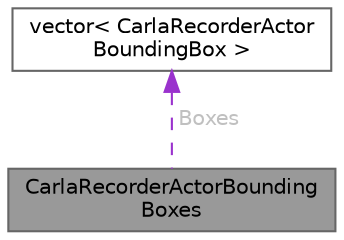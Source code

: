 digraph "CarlaRecorderActorBoundingBoxes"
{
 // INTERACTIVE_SVG=YES
 // LATEX_PDF_SIZE
  bgcolor="transparent";
  edge [fontname=Helvetica,fontsize=10,labelfontname=Helvetica,labelfontsize=10];
  node [fontname=Helvetica,fontsize=10,shape=box,height=0.2,width=0.4];
  Node1 [id="Node000001",label="CarlaRecorderActorBounding\lBoxes",height=0.2,width=0.4,color="gray40", fillcolor="grey60", style="filled", fontcolor="black",tooltip=" "];
  Node2 -> Node1 [id="edge1_Node000001_Node000002",dir="back",color="darkorchid3",style="dashed",tooltip=" ",label=" Boxes",fontcolor="grey" ];
  Node2 [id="Node000002",label="vector\< CarlaRecorderActor\lBoundingBox \>",height=0.2,width=0.4,color="gray40", fillcolor="white", style="filled",tooltip=" "];
}
